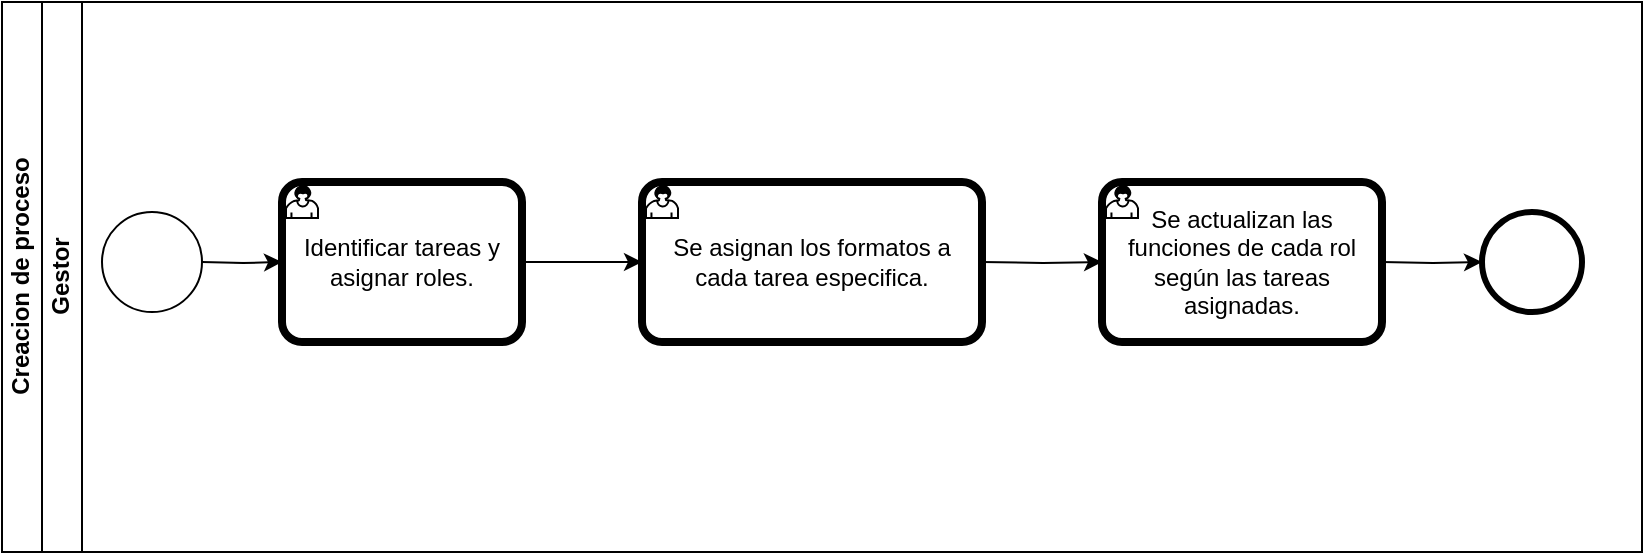 <mxfile version="24.4.10" type="github">
  <diagram name="Page-1" id="2a216829-ef6e-dabb-86c1-c78162f3ba2b">
    <mxGraphModel dx="1290" dy="557" grid="1" gridSize="10" guides="1" tooltips="1" connect="1" arrows="1" fold="1" page="1" pageScale="1" pageWidth="850" pageHeight="1100" background="none" math="0" shadow="0">
      <root>
        <mxCell id="0" />
        <mxCell id="1" parent="0" />
        <mxCell id="ZdmHgabZ3lukVrNW_HJa-10" value="Creacion de proceso" style="swimlane;childLayout=stackLayout;resizeParent=1;resizeParentMax=0;horizontal=0;startSize=20;horizontalStack=0;html=1;" vertex="1" parent="1">
          <mxGeometry x="20" y="50" width="820" height="275" as="geometry" />
        </mxCell>
        <mxCell id="ZdmHgabZ3lukVrNW_HJa-11" value="Gestor" style="swimlane;startSize=20;horizontal=0;html=1;" vertex="1" parent="ZdmHgabZ3lukVrNW_HJa-10">
          <mxGeometry x="20" width="800" height="275" as="geometry">
            <mxRectangle x="20" width="700" height="30" as="alternateBounds" />
          </mxGeometry>
        </mxCell>
        <mxCell id="ZdmHgabZ3lukVrNW_HJa-34" value="" style="edgeStyle=orthogonalEdgeStyle;rounded=0;orthogonalLoop=1;jettySize=auto;html=1;entryX=0;entryY=0.5;entryDx=0;entryDy=0;" edge="1" parent="ZdmHgabZ3lukVrNW_HJa-11">
          <mxGeometry relative="1" as="geometry">
            <mxPoint x="80" y="130" as="sourcePoint" />
            <mxPoint x="120" y="130" as="targetPoint" />
            <Array as="points" />
          </mxGeometry>
        </mxCell>
        <mxCell id="ZdmHgabZ3lukVrNW_HJa-28" value="" style="edgeStyle=orthogonalEdgeStyle;rounded=0;orthogonalLoop=1;jettySize=auto;html=1;entryX=0;entryY=0.5;entryDx=0;entryDy=0;entryPerimeter=0;" edge="1" parent="ZdmHgabZ3lukVrNW_HJa-11" target="ZdmHgabZ3lukVrNW_HJa-39">
          <mxGeometry relative="1" as="geometry">
            <mxPoint x="470" y="130" as="sourcePoint" />
            <mxPoint x="510" y="130" as="targetPoint" />
          </mxGeometry>
        </mxCell>
        <mxCell id="ZdmHgabZ3lukVrNW_HJa-32" value="" style="edgeStyle=orthogonalEdgeStyle;rounded=0;orthogonalLoop=1;jettySize=auto;html=1;entryX=0;entryY=0.5;entryDx=0;entryDy=0;entryPerimeter=0;" edge="1" parent="ZdmHgabZ3lukVrNW_HJa-11" target="ZdmHgabZ3lukVrNW_HJa-43">
          <mxGeometry relative="1" as="geometry">
            <mxPoint x="670" y="130" as="sourcePoint" />
            <mxPoint x="710" y="130" as="targetPoint" />
          </mxGeometry>
        </mxCell>
        <mxCell id="ZdmHgabZ3lukVrNW_HJa-35" value="Se asignan los formatos a cada tarea especifica." style="points=[[0.25,0,0],[0.5,0,0],[0.75,0,0],[1,0.25,0],[1,0.5,0],[1,0.75,0],[0.75,1,0],[0.5,1,0],[0.25,1,0],[0,0.75,0],[0,0.5,0],[0,0.25,0]];shape=mxgraph.bpmn.task;whiteSpace=wrap;rectStyle=rounded;size=10;html=1;container=1;expand=0;collapsible=0;bpmnShapeType=call;taskMarker=user;" vertex="1" parent="ZdmHgabZ3lukVrNW_HJa-11">
          <mxGeometry x="300" y="90" width="170" height="80" as="geometry" />
        </mxCell>
        <mxCell id="ZdmHgabZ3lukVrNW_HJa-40" style="edgeStyle=orthogonalEdgeStyle;rounded=0;orthogonalLoop=1;jettySize=auto;html=1;exitX=1;exitY=0.5;exitDx=0;exitDy=0;exitPerimeter=0;" edge="1" parent="ZdmHgabZ3lukVrNW_HJa-11" source="ZdmHgabZ3lukVrNW_HJa-38">
          <mxGeometry relative="1" as="geometry">
            <mxPoint x="300" y="130" as="targetPoint" />
          </mxGeometry>
        </mxCell>
        <mxCell id="ZdmHgabZ3lukVrNW_HJa-38" value="Identificar tareas y asignar roles." style="points=[[0.25,0,0],[0.5,0,0],[0.75,0,0],[1,0.25,0],[1,0.5,0],[1,0.75,0],[0.75,1,0],[0.5,1,0],[0.25,1,0],[0,0.75,0],[0,0.5,0],[0,0.25,0]];shape=mxgraph.bpmn.task;whiteSpace=wrap;rectStyle=rounded;size=10;html=1;container=1;expand=0;collapsible=0;bpmnShapeType=call;taskMarker=user;" vertex="1" parent="ZdmHgabZ3lukVrNW_HJa-11">
          <mxGeometry x="120" y="90" width="120" height="80" as="geometry" />
        </mxCell>
        <mxCell id="ZdmHgabZ3lukVrNW_HJa-39" value="Se actualizan las funciones de cada rol según las tareas asignadas." style="points=[[0.25,0,0],[0.5,0,0],[0.75,0,0],[1,0.25,0],[1,0.5,0],[1,0.75,0],[0.75,1,0],[0.5,1,0],[0.25,1,0],[0,0.75,0],[0,0.5,0],[0,0.25,0]];shape=mxgraph.bpmn.task;whiteSpace=wrap;rectStyle=rounded;size=10;html=1;container=1;expand=0;collapsible=0;bpmnShapeType=call;taskMarker=user;" vertex="1" parent="ZdmHgabZ3lukVrNW_HJa-11">
          <mxGeometry x="530" y="90" width="140" height="80" as="geometry" />
        </mxCell>
        <mxCell id="ZdmHgabZ3lukVrNW_HJa-42" value="" style="points=[[0.145,0.145,0],[0.5,0,0],[0.855,0.145,0],[1,0.5,0],[0.855,0.855,0],[0.5,1,0],[0.145,0.855,0],[0,0.5,0]];shape=mxgraph.bpmn.event;html=1;verticalLabelPosition=bottom;labelBackgroundColor=#ffffff;verticalAlign=top;align=center;perimeter=ellipsePerimeter;outlineConnect=0;aspect=fixed;outline=standard;symbol=general;direction=south;" vertex="1" parent="ZdmHgabZ3lukVrNW_HJa-11">
          <mxGeometry x="30" y="105" width="50" height="50" as="geometry" />
        </mxCell>
        <mxCell id="ZdmHgabZ3lukVrNW_HJa-43" value="" style="points=[[0.145,0.145,0],[0.5,0,0],[0.855,0.145,0],[1,0.5,0],[0.855,0.855,0],[0.5,1,0],[0.145,0.855,0],[0,0.5,0]];shape=mxgraph.bpmn.event;html=1;verticalLabelPosition=bottom;labelBackgroundColor=#ffffff;verticalAlign=top;align=center;perimeter=ellipsePerimeter;outlineConnect=0;aspect=fixed;outline=end;symbol=terminate2;" vertex="1" parent="ZdmHgabZ3lukVrNW_HJa-11">
          <mxGeometry x="720" y="105" width="50" height="50" as="geometry" />
        </mxCell>
      </root>
    </mxGraphModel>
  </diagram>
</mxfile>
